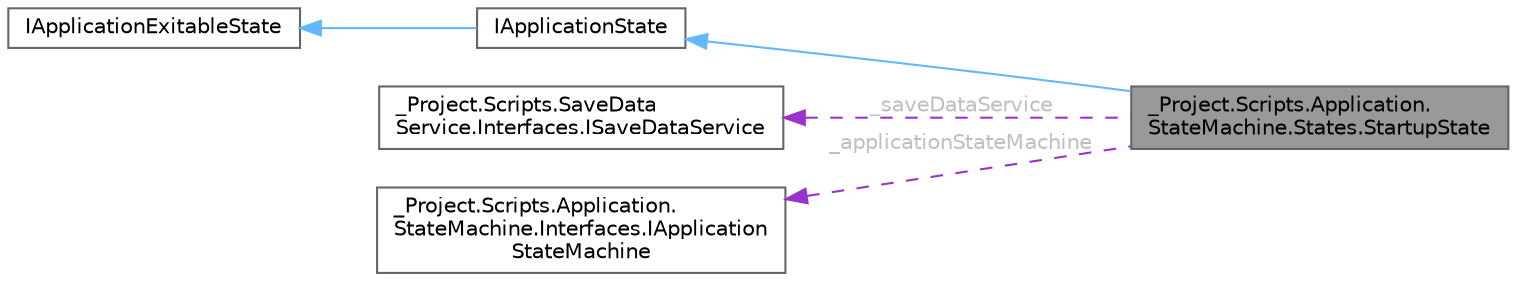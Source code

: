 digraph "_Project.Scripts.Application.StateMachine.States.StartupState"
{
 // LATEX_PDF_SIZE
  bgcolor="transparent";
  edge [fontname=Helvetica,fontsize=10,labelfontname=Helvetica,labelfontsize=10];
  node [fontname=Helvetica,fontsize=10,shape=box,height=0.2,width=0.4];
  rankdir="LR";
  Node1 [id="Node000001",label="_Project.Scripts.Application.\lStateMachine.States.StartupState",height=0.2,width=0.4,color="gray40", fillcolor="grey60", style="filled", fontcolor="black",tooltip="Класс-состояние, используемый для инициализации сервисов приложения"];
  Node2 -> Node1 [id="edge1_Node000001_Node000002",dir="back",color="steelblue1",style="solid",tooltip=" "];
  Node2 [id="Node000002",label="IApplicationState",height=0.2,width=0.4,color="gray40", fillcolor="white", style="filled",URL="$interface___project_1_1_scripts_1_1_application_1_1_state_machine_1_1_interfaces_1_1_i_application_state.html",tooltip="Интерфейс, описывающий вход в состояние приложения"];
  Node3 -> Node2 [id="edge2_Node000002_Node000003",dir="back",color="steelblue1",style="solid",tooltip=" "];
  Node3 [id="Node000003",label="IApplicationExitableState",height=0.2,width=0.4,color="gray40", fillcolor="white", style="filled",URL="$interface___project_1_1_scripts_1_1_application_1_1_state_machine_1_1_interfaces_1_1_i_application_exitable_state.html",tooltip="Интерфейс, описывающий выход из состояния приложения"];
  Node4 -> Node1 [id="edge3_Node000001_Node000004",dir="back",color="darkorchid3",style="dashed",tooltip=" ",label=" _saveDataService",fontcolor="grey" ];
  Node4 [id="Node000004",label="_Project.Scripts.SaveData\lService.Interfaces.ISaveDataService",height=0.2,width=0.4,color="gray40", fillcolor="white", style="filled",URL="$interface___project_1_1_scripts_1_1_save_data_service_1_1_interfaces_1_1_i_save_data_service.html",tooltip="Интерфейс, отвечающий за работу с сохраненными данными"];
  Node5 -> Node1 [id="edge4_Node000001_Node000005",dir="back",color="darkorchid3",style="dashed",tooltip=" ",label=" _applicationStateMachine",fontcolor="grey" ];
  Node5 [id="Node000005",label="_Project.Scripts.Application.\lStateMachine.Interfaces.IApplication\lStateMachine",height=0.2,width=0.4,color="gray40", fillcolor="white", style="filled",URL="$interface___project_1_1_scripts_1_1_application_1_1_state_machine_1_1_interfaces_1_1_i_application_state_machine.html",tooltip="Интерфейс, описывающий машину состояний приложения"];
}
